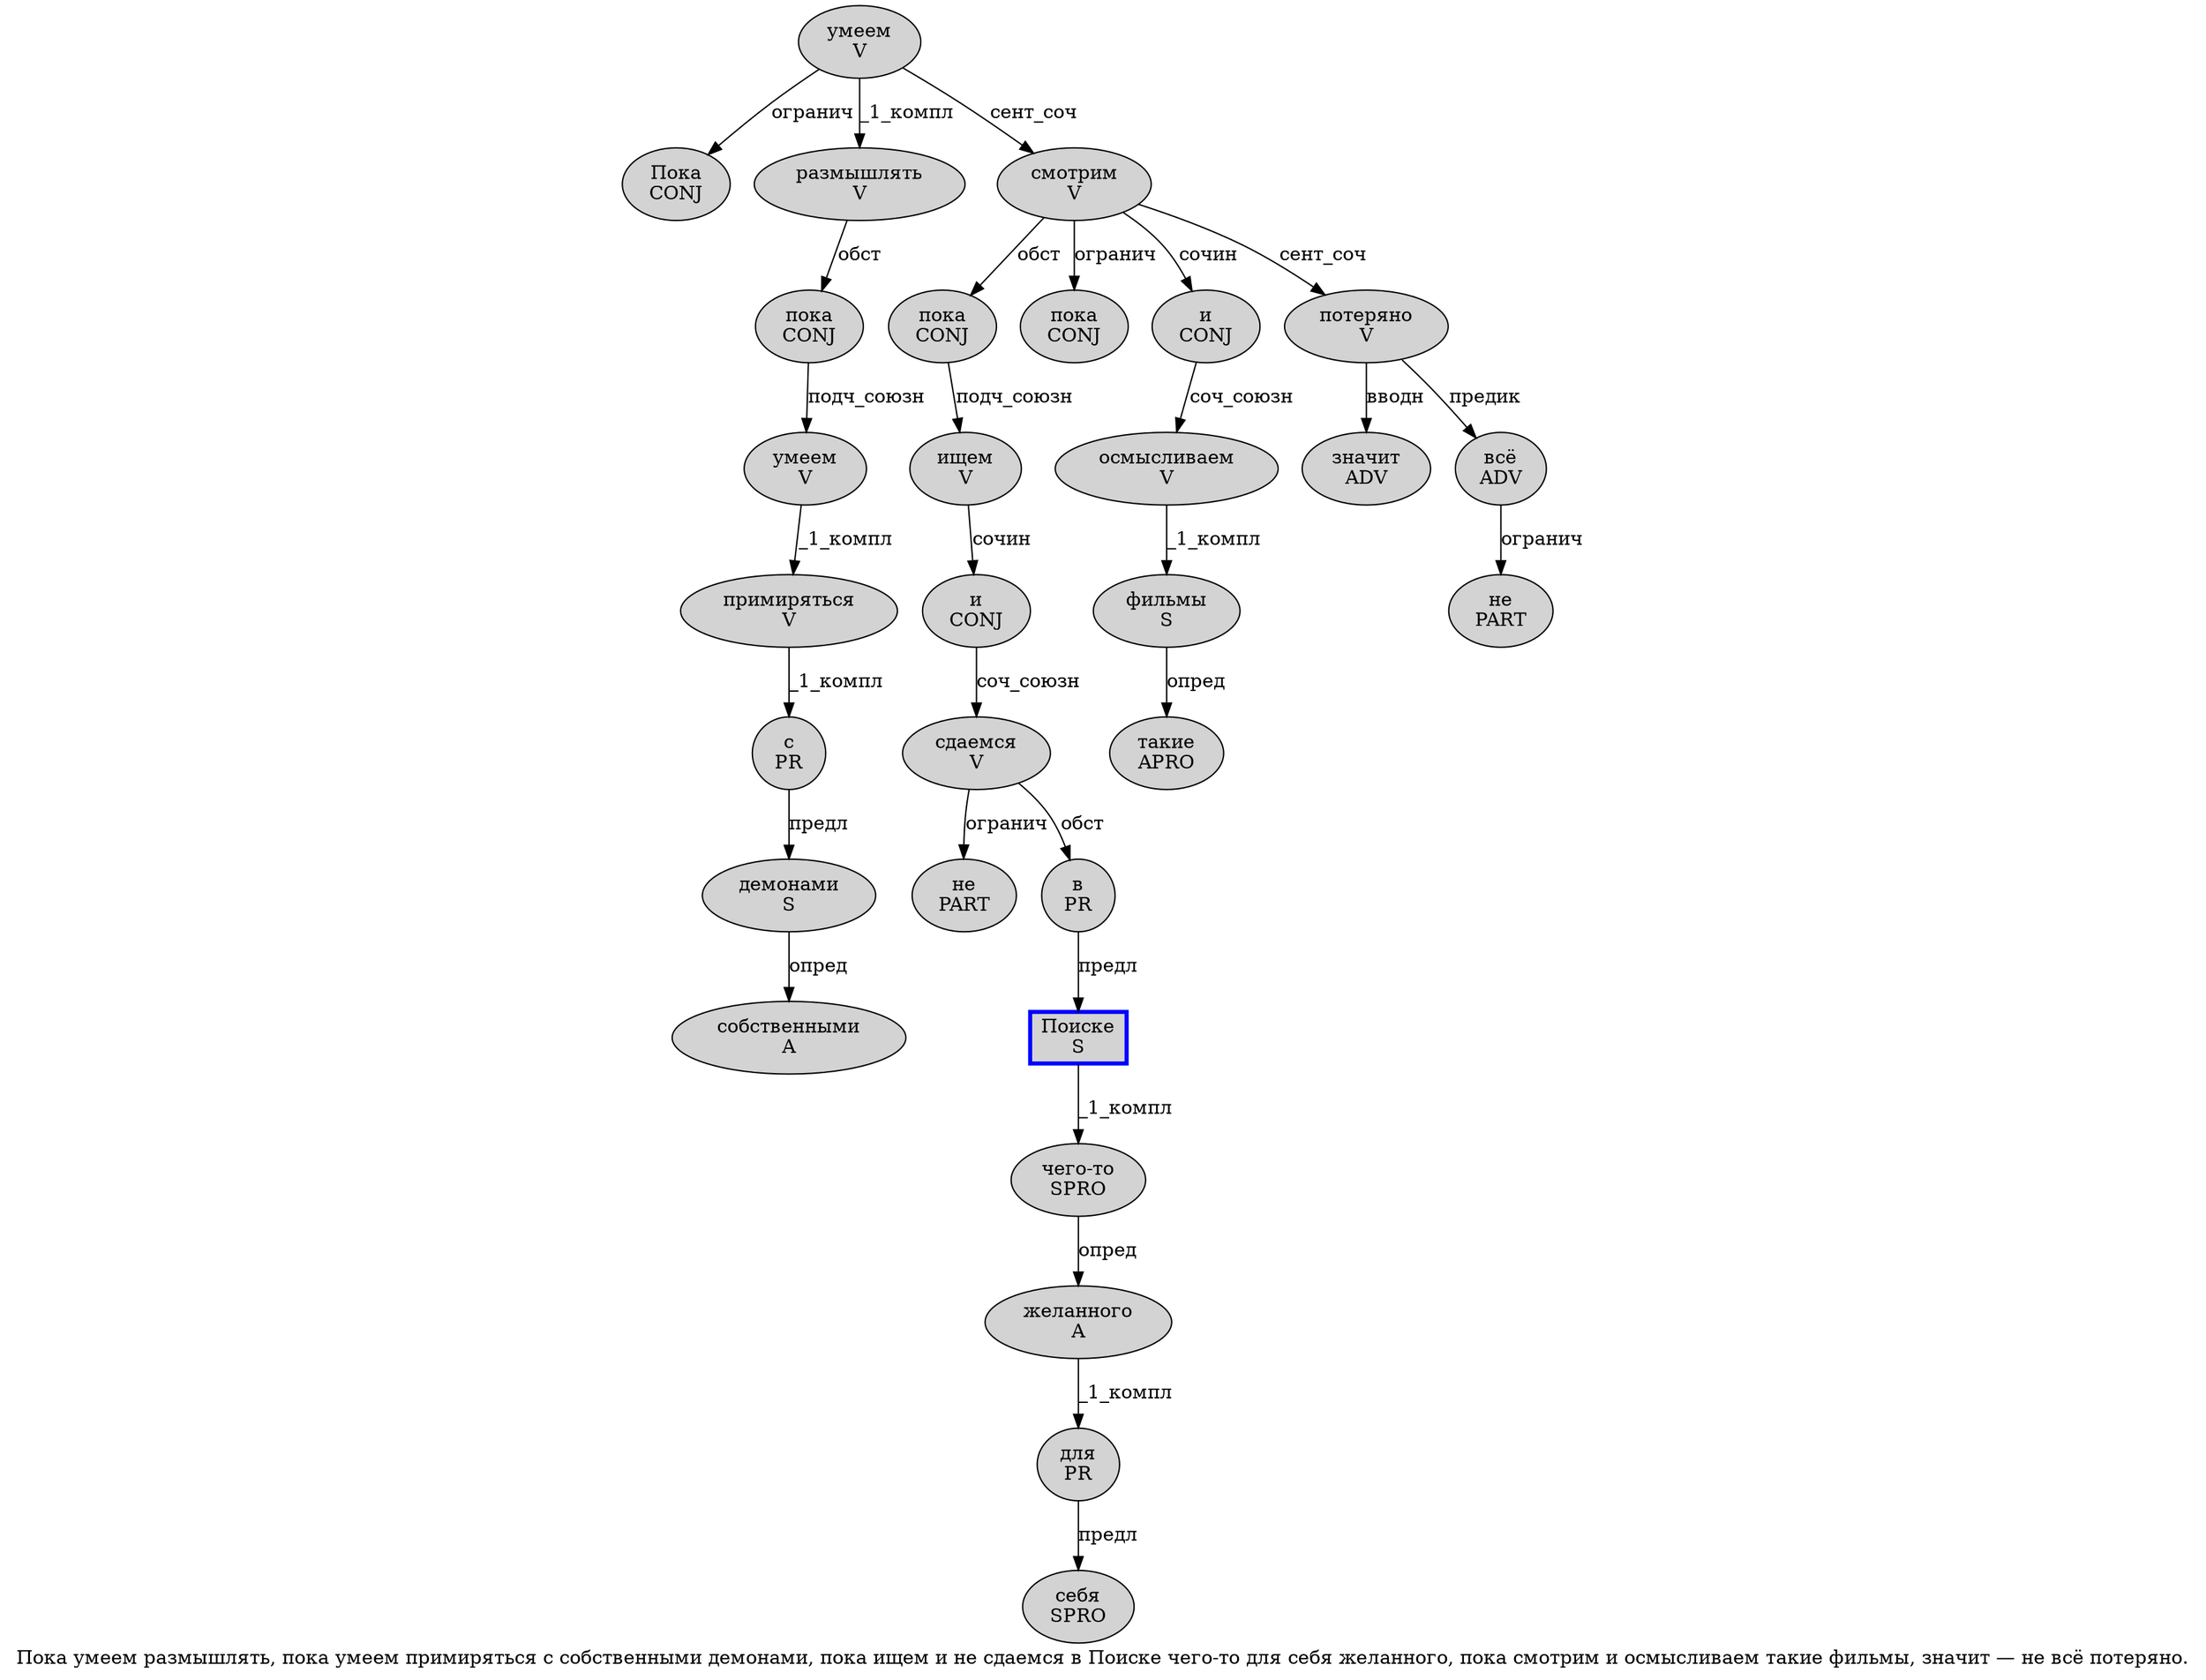 digraph SENTENCE_2256 {
	graph [label="Пока умеем размышлять, пока умеем примиряться с собственными демонами, пока ищем и не сдаемся в Поиске чего-то для себя желанного, пока смотрим и осмысливаем такие фильмы, значит — не всё потеряно."]
	node [style=filled]
		0 [label="Пока
CONJ" color="" fillcolor=lightgray penwidth=1 shape=ellipse]
		1 [label="умеем
V" color="" fillcolor=lightgray penwidth=1 shape=ellipse]
		2 [label="размышлять
V" color="" fillcolor=lightgray penwidth=1 shape=ellipse]
		4 [label="пока
CONJ" color="" fillcolor=lightgray penwidth=1 shape=ellipse]
		5 [label="умеем
V" color="" fillcolor=lightgray penwidth=1 shape=ellipse]
		6 [label="примиряться
V" color="" fillcolor=lightgray penwidth=1 shape=ellipse]
		7 [label="с
PR" color="" fillcolor=lightgray penwidth=1 shape=ellipse]
		8 [label="собственными
A" color="" fillcolor=lightgray penwidth=1 shape=ellipse]
		9 [label="демонами
S" color="" fillcolor=lightgray penwidth=1 shape=ellipse]
		11 [label="пока
CONJ" color="" fillcolor=lightgray penwidth=1 shape=ellipse]
		12 [label="ищем
V" color="" fillcolor=lightgray penwidth=1 shape=ellipse]
		13 [label="и
CONJ" color="" fillcolor=lightgray penwidth=1 shape=ellipse]
		14 [label="не
PART" color="" fillcolor=lightgray penwidth=1 shape=ellipse]
		15 [label="сдаемся
V" color="" fillcolor=lightgray penwidth=1 shape=ellipse]
		16 [label="в
PR" color="" fillcolor=lightgray penwidth=1 shape=ellipse]
		17 [label="Поиске
S" color=blue fillcolor=lightgray penwidth=3 shape=box]
		18 [label="чего-то
SPRO" color="" fillcolor=lightgray penwidth=1 shape=ellipse]
		19 [label="для
PR" color="" fillcolor=lightgray penwidth=1 shape=ellipse]
		20 [label="себя
SPRO" color="" fillcolor=lightgray penwidth=1 shape=ellipse]
		21 [label="желанного
A" color="" fillcolor=lightgray penwidth=1 shape=ellipse]
		23 [label="пока
CONJ" color="" fillcolor=lightgray penwidth=1 shape=ellipse]
		24 [label="смотрим
V" color="" fillcolor=lightgray penwidth=1 shape=ellipse]
		25 [label="и
CONJ" color="" fillcolor=lightgray penwidth=1 shape=ellipse]
		26 [label="осмысливаем
V" color="" fillcolor=lightgray penwidth=1 shape=ellipse]
		27 [label="такие
APRO" color="" fillcolor=lightgray penwidth=1 shape=ellipse]
		28 [label="фильмы
S" color="" fillcolor=lightgray penwidth=1 shape=ellipse]
		30 [label="значит
ADV" color="" fillcolor=lightgray penwidth=1 shape=ellipse]
		32 [label="не
PART" color="" fillcolor=lightgray penwidth=1 shape=ellipse]
		33 [label="всё
ADV" color="" fillcolor=lightgray penwidth=1 shape=ellipse]
		34 [label="потеряно
V" color="" fillcolor=lightgray penwidth=1 shape=ellipse]
			25 -> 26 [label="соч_союзн"]
			24 -> 11 [label="обст"]
			24 -> 23 [label="огранич"]
			24 -> 25 [label="сочин"]
			24 -> 34 [label="сент_соч"]
			13 -> 15 [label="соч_союзн"]
			7 -> 9 [label="предл"]
			4 -> 5 [label="подч_союзн"]
			1 -> 0 [label="огранич"]
			1 -> 2 [label="_1_компл"]
			1 -> 24 [label="сент_соч"]
			33 -> 32 [label="огранич"]
			17 -> 18 [label="_1_компл"]
			28 -> 27 [label="опред"]
			6 -> 7 [label="_1_компл"]
			26 -> 28 [label="_1_компл"]
			19 -> 20 [label="предл"]
			18 -> 21 [label="опред"]
			34 -> 30 [label="вводн"]
			34 -> 33 [label="предик"]
			12 -> 13 [label="сочин"]
			11 -> 12 [label="подч_союзн"]
			21 -> 19 [label="_1_компл"]
			9 -> 8 [label="опред"]
			5 -> 6 [label="_1_компл"]
			2 -> 4 [label="обст"]
			15 -> 14 [label="огранич"]
			15 -> 16 [label="обст"]
			16 -> 17 [label="предл"]
}